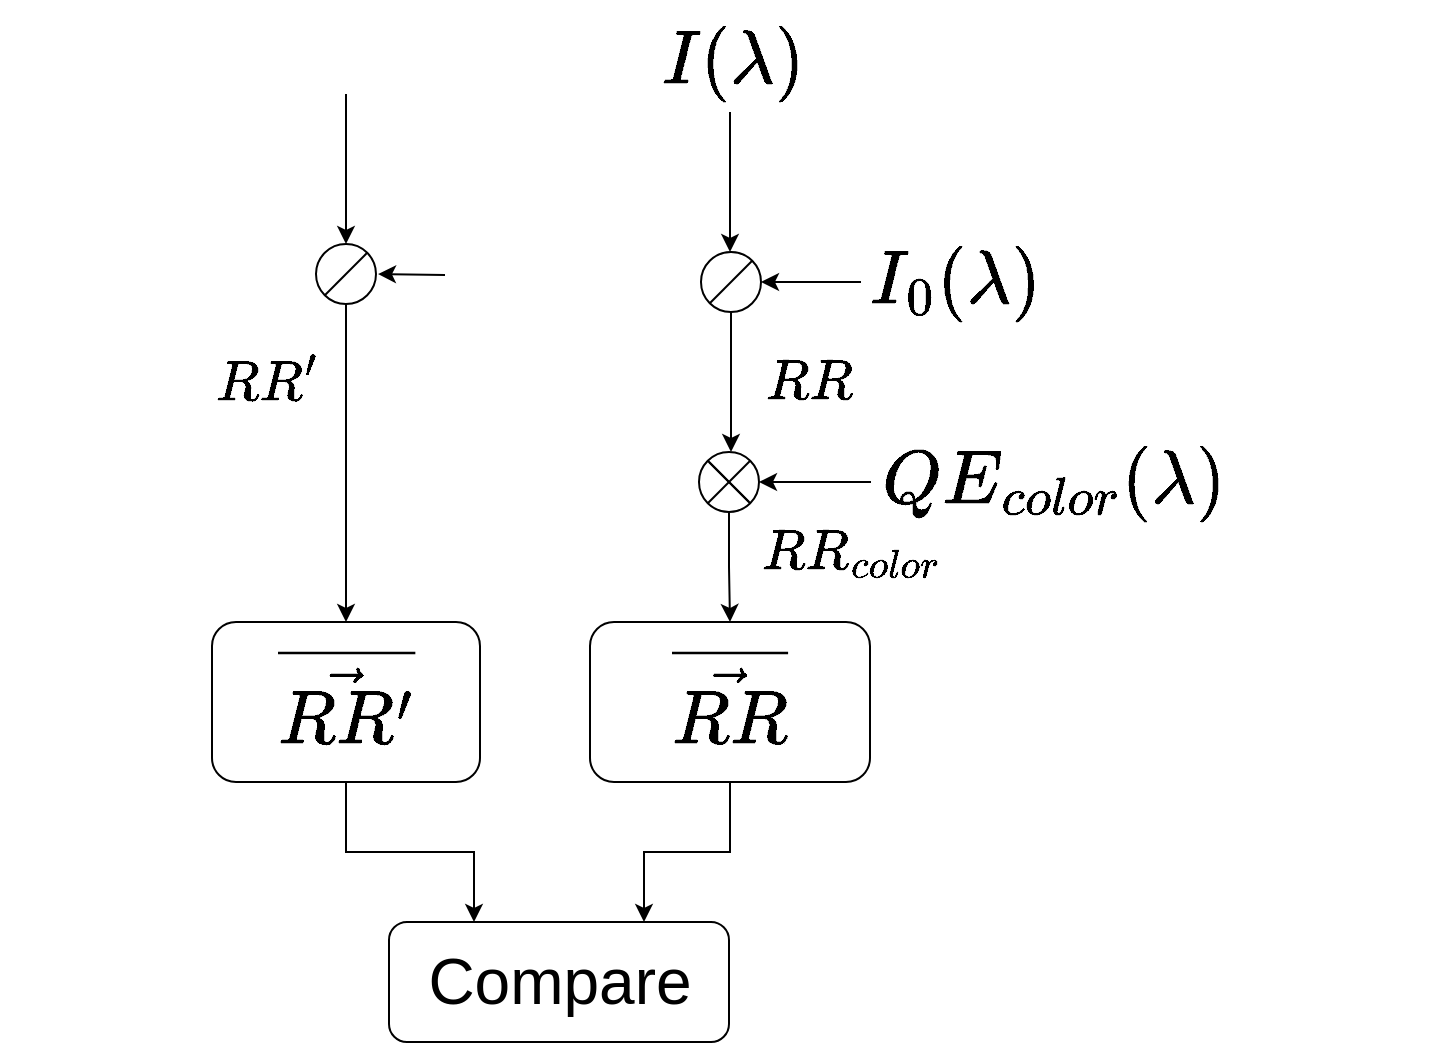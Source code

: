 <mxfile version="12.3.9" type="github" pages="1">
  <diagram id="npbPIhp3O4nb7fUVfA89" name="Page-1">
    <mxGraphModel dx="1422" dy="794" grid="1" gridSize="10" guides="1" tooltips="1" connect="1" arrows="1" fold="1" page="1" pageScale="1" pageWidth="827" pageHeight="1169" math="1" shadow="0">
      <root>
        <mxCell id="0"/>
        <mxCell id="1" parent="0"/>
        <mxCell id="ERMoTEU1ZdiAvk5Pcdhp-1" value="" style="group" vertex="1" connectable="0" parent="1">
          <mxGeometry x="180" y="161" width="30" height="30" as="geometry"/>
        </mxCell>
        <mxCell id="ERMoTEU1ZdiAvk5Pcdhp-2" value="" style="group" vertex="1" connectable="0" parent="ERMoTEU1ZdiAvk5Pcdhp-1">
          <mxGeometry width="30" height="30" as="geometry"/>
        </mxCell>
        <mxCell id="ERMoTEU1ZdiAvk5Pcdhp-3" value="" style="group" vertex="1" connectable="0" parent="ERMoTEU1ZdiAvk5Pcdhp-2">
          <mxGeometry width="30" height="30" as="geometry"/>
        </mxCell>
        <mxCell id="ERMoTEU1ZdiAvk5Pcdhp-4" value="" style="ellipse;whiteSpace=wrap;html=1;aspect=fixed;" vertex="1" parent="ERMoTEU1ZdiAvk5Pcdhp-3">
          <mxGeometry width="30" height="30" as="geometry"/>
        </mxCell>
        <mxCell id="ERMoTEU1ZdiAvk5Pcdhp-5" value="" style="endArrow=none;html=1;" edge="1" parent="ERMoTEU1ZdiAvk5Pcdhp-3">
          <mxGeometry width="50" height="50" relative="1" as="geometry">
            <mxPoint x="4.286" y="25.714" as="sourcePoint"/>
            <mxPoint x="25.714" y="4.286" as="targetPoint"/>
          </mxGeometry>
        </mxCell>
        <mxCell id="ERMoTEU1ZdiAvk5Pcdhp-6" value="&lt;span style=&quot;font-size: 32px ; text-align: left&quot;&gt;$$A$$&lt;/span&gt;" style="text;html=1;align=center;verticalAlign=middle;resizable=0;points=[];;autosize=1;" vertex="1" parent="1">
          <mxGeometry x="139" y="55" width="110" height="30" as="geometry"/>
        </mxCell>
        <mxCell id="ERMoTEU1ZdiAvk5Pcdhp-7" value="&lt;div style=&quot;text-align: left&quot;&gt;&lt;span style=&quot;font-size: 32px&quot;&gt;$$A_0$$&lt;/span&gt;&lt;/div&gt;" style="text;html=1;align=center;verticalAlign=middle;resizable=0;points=[];;autosize=1;" vertex="1" parent="1">
          <mxGeometry x="198" y="160" width="140" height="30" as="geometry"/>
        </mxCell>
        <mxCell id="ERMoTEU1ZdiAvk5Pcdhp-8" style="edgeStyle=orthogonalEdgeStyle;rounded=0;orthogonalLoop=1;jettySize=auto;html=1;exitX=0.5;exitY=1;exitDx=0;exitDy=0;entryX=0.5;entryY=0;entryDx=0;entryDy=0;" edge="1" parent="1" source="ERMoTEU1ZdiAvk5Pcdhp-4" target="ERMoTEU1ZdiAvk5Pcdhp-54">
          <mxGeometry relative="1" as="geometry">
            <mxPoint x="195" y="261" as="targetPoint"/>
          </mxGeometry>
        </mxCell>
        <mxCell id="ERMoTEU1ZdiAvk5Pcdhp-9" value="&lt;font style=&quot;font-size: 24px&quot;&gt;$$RR&#39;$$&lt;/font&gt;" style="text;html=1;align=center;verticalAlign=middle;resizable=0;points=[];;autosize=1;" vertex="1" parent="1">
          <mxGeometry x="100" y="220" width="110" height="20" as="geometry"/>
        </mxCell>
        <mxCell id="ERMoTEU1ZdiAvk5Pcdhp-16" style="edgeStyle=orthogonalEdgeStyle;rounded=0;orthogonalLoop=1;jettySize=auto;html=1;exitX=0.5;exitY=1;exitDx=0;exitDy=0;entryX=0.5;entryY=0;entryDx=0;entryDy=0;fontColor=#FFFFFF;" edge="1" parent="1" source="ERMoTEU1ZdiAvk5Pcdhp-17" target="ERMoTEU1ZdiAvk5Pcdhp-4">
          <mxGeometry relative="1" as="geometry"/>
        </mxCell>
        <mxCell id="ERMoTEU1ZdiAvk5Pcdhp-17" value="" style="whiteSpace=wrap;html=1;aspect=fixed;fontColor=#FFFFFF;strokeColor=none;" vertex="1" parent="1">
          <mxGeometry x="171.5" y="39" width="47" height="47" as="geometry"/>
        </mxCell>
        <mxCell id="ERMoTEU1ZdiAvk5Pcdhp-19" value="" style="whiteSpace=wrap;html=1;aspect=fixed;fontColor=#FFFFFF;strokeColor=#FFFFFF;" vertex="1" parent="1">
          <mxGeometry x="244.5" y="153" width="47" height="47" as="geometry"/>
        </mxCell>
        <mxCell id="ERMoTEU1ZdiAvk5Pcdhp-21" value="" style="endArrow=classic;html=1;fontColor=#FFFFFF;exitX=0;exitY=0.5;exitDx=0;exitDy=0;" edge="1" parent="1" source="ERMoTEU1ZdiAvk5Pcdhp-19">
          <mxGeometry width="50" height="50" relative="1" as="geometry">
            <mxPoint x="226.472" y="95" as="sourcePoint"/>
            <mxPoint x="211" y="176" as="targetPoint"/>
          </mxGeometry>
        </mxCell>
        <mxCell id="ERMoTEU1ZdiAvk5Pcdhp-25" value="" style="group" vertex="1" connectable="0" parent="1">
          <mxGeometry x="372.5" y="165" width="30" height="30" as="geometry"/>
        </mxCell>
        <mxCell id="ERMoTEU1ZdiAvk5Pcdhp-26" value="" style="group" vertex="1" connectable="0" parent="ERMoTEU1ZdiAvk5Pcdhp-25">
          <mxGeometry width="30" height="30" as="geometry"/>
        </mxCell>
        <mxCell id="ERMoTEU1ZdiAvk5Pcdhp-27" value="" style="group" vertex="1" connectable="0" parent="ERMoTEU1ZdiAvk5Pcdhp-26">
          <mxGeometry width="30" height="30" as="geometry"/>
        </mxCell>
        <mxCell id="ERMoTEU1ZdiAvk5Pcdhp-28" value="" style="ellipse;whiteSpace=wrap;html=1;aspect=fixed;" vertex="1" parent="ERMoTEU1ZdiAvk5Pcdhp-27">
          <mxGeometry width="30" height="30" as="geometry"/>
        </mxCell>
        <mxCell id="ERMoTEU1ZdiAvk5Pcdhp-29" value="" style="endArrow=none;html=1;" edge="1" parent="ERMoTEU1ZdiAvk5Pcdhp-27">
          <mxGeometry width="50" height="50" relative="1" as="geometry">
            <mxPoint x="4.286" y="25.714" as="sourcePoint"/>
            <mxPoint x="25.714" y="4.286" as="targetPoint"/>
          </mxGeometry>
        </mxCell>
        <mxCell id="ERMoTEU1ZdiAvk5Pcdhp-30" value="" style="endArrow=classic;html=1;" edge="1" parent="1">
          <mxGeometry width="50" height="50" relative="1" as="geometry">
            <mxPoint x="387" y="95" as="sourcePoint"/>
            <mxPoint x="387" y="165" as="targetPoint"/>
          </mxGeometry>
        </mxCell>
        <mxCell id="ERMoTEU1ZdiAvk5Pcdhp-31" value="&lt;span style=&quot;font-size: 32px ; text-align: left&quot;&gt;$$I(\lambda)$$&lt;/span&gt;" style="text;html=1;align=center;verticalAlign=middle;resizable=0;points=[];;autosize=1;" vertex="1" parent="1">
          <mxGeometry x="272.5" y="55" width="230" height="30" as="geometry"/>
        </mxCell>
        <mxCell id="ERMoTEU1ZdiAvk5Pcdhp-32" value="&lt;div style=&quot;text-align: left&quot;&gt;&lt;span style=&quot;font-size: 32px&quot;&gt;$$I_0(\lambda)$$&lt;/span&gt;&lt;/div&gt;" style="text;html=1;align=center;verticalAlign=middle;resizable=0;points=[];;autosize=1;" vertex="1" parent="1">
          <mxGeometry x="363.5" y="165" width="270" height="30" as="geometry"/>
        </mxCell>
        <mxCell id="ERMoTEU1ZdiAvk5Pcdhp-33" value="" style="endArrow=classic;html=1;entryX=1;entryY=0.5;entryDx=0;entryDy=0;" edge="1" parent="1" target="ERMoTEU1ZdiAvk5Pcdhp-28">
          <mxGeometry width="50" height="50" relative="1" as="geometry">
            <mxPoint x="452.5" y="180" as="sourcePoint"/>
            <mxPoint x="397.5" y="245" as="targetPoint"/>
          </mxGeometry>
        </mxCell>
        <mxCell id="ERMoTEU1ZdiAvk5Pcdhp-34" style="edgeStyle=orthogonalEdgeStyle;rounded=0;orthogonalLoop=1;jettySize=auto;html=1;exitX=0.5;exitY=1;exitDx=0;exitDy=0;" edge="1" parent="1" source="ERMoTEU1ZdiAvk5Pcdhp-28">
          <mxGeometry relative="1" as="geometry">
            <mxPoint x="387.5" y="265" as="targetPoint"/>
          </mxGeometry>
        </mxCell>
        <mxCell id="ERMoTEU1ZdiAvk5Pcdhp-42" value="&lt;font style=&quot;font-size: 24px&quot;&gt;$$RR$$&lt;/font&gt;" style="text;html=1;align=center;verticalAlign=middle;resizable=0;points=[];;autosize=1;" vertex="1" parent="1">
          <mxGeometry x="375.5" y="220" width="100" height="20" as="geometry"/>
        </mxCell>
        <mxCell id="ERMoTEU1ZdiAvk5Pcdhp-44" value="" style="group" vertex="1" connectable="0" parent="1">
          <mxGeometry x="371.5" y="265" width="30" height="30" as="geometry"/>
        </mxCell>
        <mxCell id="ERMoTEU1ZdiAvk5Pcdhp-45" value="" style="group" vertex="1" connectable="0" parent="ERMoTEU1ZdiAvk5Pcdhp-44">
          <mxGeometry width="30" height="30" as="geometry"/>
        </mxCell>
        <mxCell id="ERMoTEU1ZdiAvk5Pcdhp-46" value="" style="ellipse;whiteSpace=wrap;html=1;aspect=fixed;" vertex="1" parent="ERMoTEU1ZdiAvk5Pcdhp-45">
          <mxGeometry width="30" height="30" as="geometry"/>
        </mxCell>
        <mxCell id="ERMoTEU1ZdiAvk5Pcdhp-47" value="" style="endArrow=none;html=1;" edge="1" parent="ERMoTEU1ZdiAvk5Pcdhp-45">
          <mxGeometry width="50" height="50" relative="1" as="geometry">
            <mxPoint x="4.286" y="25.714" as="sourcePoint"/>
            <mxPoint x="25.714" y="4.286" as="targetPoint"/>
          </mxGeometry>
        </mxCell>
        <mxCell id="ERMoTEU1ZdiAvk5Pcdhp-48" value="" style="endArrow=none;html=1;fontColor=#FFFFFF;" edge="1" parent="ERMoTEU1ZdiAvk5Pcdhp-45">
          <mxGeometry width="50" height="50" relative="1" as="geometry">
            <mxPoint x="5" y="5" as="sourcePoint"/>
            <mxPoint x="25" y="25" as="targetPoint"/>
          </mxGeometry>
        </mxCell>
        <mxCell id="ERMoTEU1ZdiAvk5Pcdhp-49" value="" style="endArrow=none;html=1;" edge="1" parent="ERMoTEU1ZdiAvk5Pcdhp-45">
          <mxGeometry width="50" height="50" relative="1" as="geometry">
            <mxPoint x="4.286" y="4.286" as="sourcePoint"/>
            <mxPoint x="25.714" y="25.714" as="targetPoint"/>
          </mxGeometry>
        </mxCell>
        <mxCell id="ERMoTEU1ZdiAvk5Pcdhp-50" value="" style="endArrow=classic;html=1;fontColor=#000000;entryX=1;entryY=0.5;entryDx=0;entryDy=0;" edge="1" parent="1" target="ERMoTEU1ZdiAvk5Pcdhp-46">
          <mxGeometry width="50" height="50" relative="1" as="geometry">
            <mxPoint x="457.5" y="280" as="sourcePoint"/>
            <mxPoint x="507.5" y="230" as="targetPoint"/>
          </mxGeometry>
        </mxCell>
        <mxCell id="ERMoTEU1ZdiAvk5Pcdhp-51" value="&lt;font style=&quot;font-size: 32px&quot;&gt;$$QE_{color}(\lambda)$$&lt;/font&gt;" style="text;html=1;align=center;verticalAlign=middle;resizable=0;points=[];;autosize=1;fontColor=#000000;" vertex="1" parent="1">
          <mxGeometry x="357.5" y="265" width="380" height="30" as="geometry"/>
        </mxCell>
        <mxCell id="ERMoTEU1ZdiAvk5Pcdhp-52" style="edgeStyle=orthogonalEdgeStyle;rounded=0;orthogonalLoop=1;jettySize=auto;html=1;exitX=0.5;exitY=1;exitDx=0;exitDy=0;fontColor=#000000;" edge="1" parent="1" source="ERMoTEU1ZdiAvk5Pcdhp-46" target="ERMoTEU1ZdiAvk5Pcdhp-55">
          <mxGeometry relative="1" as="geometry">
            <mxPoint x="386.5" y="345" as="targetPoint"/>
          </mxGeometry>
        </mxCell>
        <mxCell id="ERMoTEU1ZdiAvk5Pcdhp-53" value="&lt;span style=&quot;font-size: 24px&quot;&gt;$$RR_{color}$$&lt;br&gt;&lt;/span&gt;" style="text;html=1;align=center;verticalAlign=middle;resizable=0;points=[];;autosize=1;" vertex="1" parent="1">
          <mxGeometry x="356.5" y="320" width="180" height="20" as="geometry"/>
        </mxCell>
        <mxCell id="ERMoTEU1ZdiAvk5Pcdhp-59" style="edgeStyle=orthogonalEdgeStyle;rounded=0;orthogonalLoop=1;jettySize=auto;html=1;exitX=0.5;exitY=1;exitDx=0;exitDy=0;entryX=0.25;entryY=0;entryDx=0;entryDy=0;" edge="1" parent="1" source="ERMoTEU1ZdiAvk5Pcdhp-54" target="ERMoTEU1ZdiAvk5Pcdhp-56">
          <mxGeometry relative="1" as="geometry"/>
        </mxCell>
        <mxCell id="ERMoTEU1ZdiAvk5Pcdhp-54" value="&lt;font style=&quot;font-size: 32px&quot;&gt;&lt;br&gt;$$\overline{\vec{RR&#39;}}$$&lt;/font&gt;&lt;font color=&quot;#4ec9b0&quot; face=&quot;consolas, courier new, monospace&quot;&gt;&lt;span style=&quot;font-size: 14px ; white-space: pre ; background-color: rgb(30 , 30 , 30)&quot;&gt;&lt;br&gt;&lt;/span&gt;&lt;/font&gt;" style="rounded=1;whiteSpace=wrap;html=1;" vertex="1" parent="1">
          <mxGeometry x="128" y="350" width="134" height="80" as="geometry"/>
        </mxCell>
        <mxCell id="ERMoTEU1ZdiAvk5Pcdhp-60" style="edgeStyle=orthogonalEdgeStyle;rounded=0;orthogonalLoop=1;jettySize=auto;html=1;exitX=0.5;exitY=1;exitDx=0;exitDy=0;entryX=0.75;entryY=0;entryDx=0;entryDy=0;" edge="1" parent="1" source="ERMoTEU1ZdiAvk5Pcdhp-55" target="ERMoTEU1ZdiAvk5Pcdhp-56">
          <mxGeometry relative="1" as="geometry"/>
        </mxCell>
        <mxCell id="ERMoTEU1ZdiAvk5Pcdhp-55" value="&lt;font style=&quot;font-size: 32px&quot;&gt;$$\overline{\vec{RR}}$$&lt;/font&gt;" style="rounded=1;whiteSpace=wrap;html=1;" vertex="1" parent="1">
          <mxGeometry x="317" y="350" width="140" height="80" as="geometry"/>
        </mxCell>
        <mxCell id="ERMoTEU1ZdiAvk5Pcdhp-56" value="&lt;font style=&quot;font-size: 32px&quot;&gt;Compare&lt;/font&gt;" style="rounded=1;whiteSpace=wrap;html=1;" vertex="1" parent="1">
          <mxGeometry x="216.5" y="500" width="170" height="60" as="geometry"/>
        </mxCell>
        <mxCell id="ERMoTEU1ZdiAvk5Pcdhp-57" style="edgeStyle=orthogonalEdgeStyle;rounded=0;orthogonalLoop=1;jettySize=auto;html=1;exitX=0.5;exitY=1;exitDx=0;exitDy=0;" edge="1" parent="1" source="ERMoTEU1ZdiAvk5Pcdhp-54" target="ERMoTEU1ZdiAvk5Pcdhp-54">
          <mxGeometry relative="1" as="geometry"/>
        </mxCell>
        <mxCell id="ERMoTEU1ZdiAvk5Pcdhp-58" style="edgeStyle=orthogonalEdgeStyle;rounded=0;orthogonalLoop=1;jettySize=auto;html=1;exitX=0.5;exitY=1;exitDx=0;exitDy=0;" edge="1" parent="1" source="ERMoTEU1ZdiAvk5Pcdhp-54" target="ERMoTEU1ZdiAvk5Pcdhp-54">
          <mxGeometry relative="1" as="geometry"/>
        </mxCell>
      </root>
    </mxGraphModel>
  </diagram>
</mxfile>
